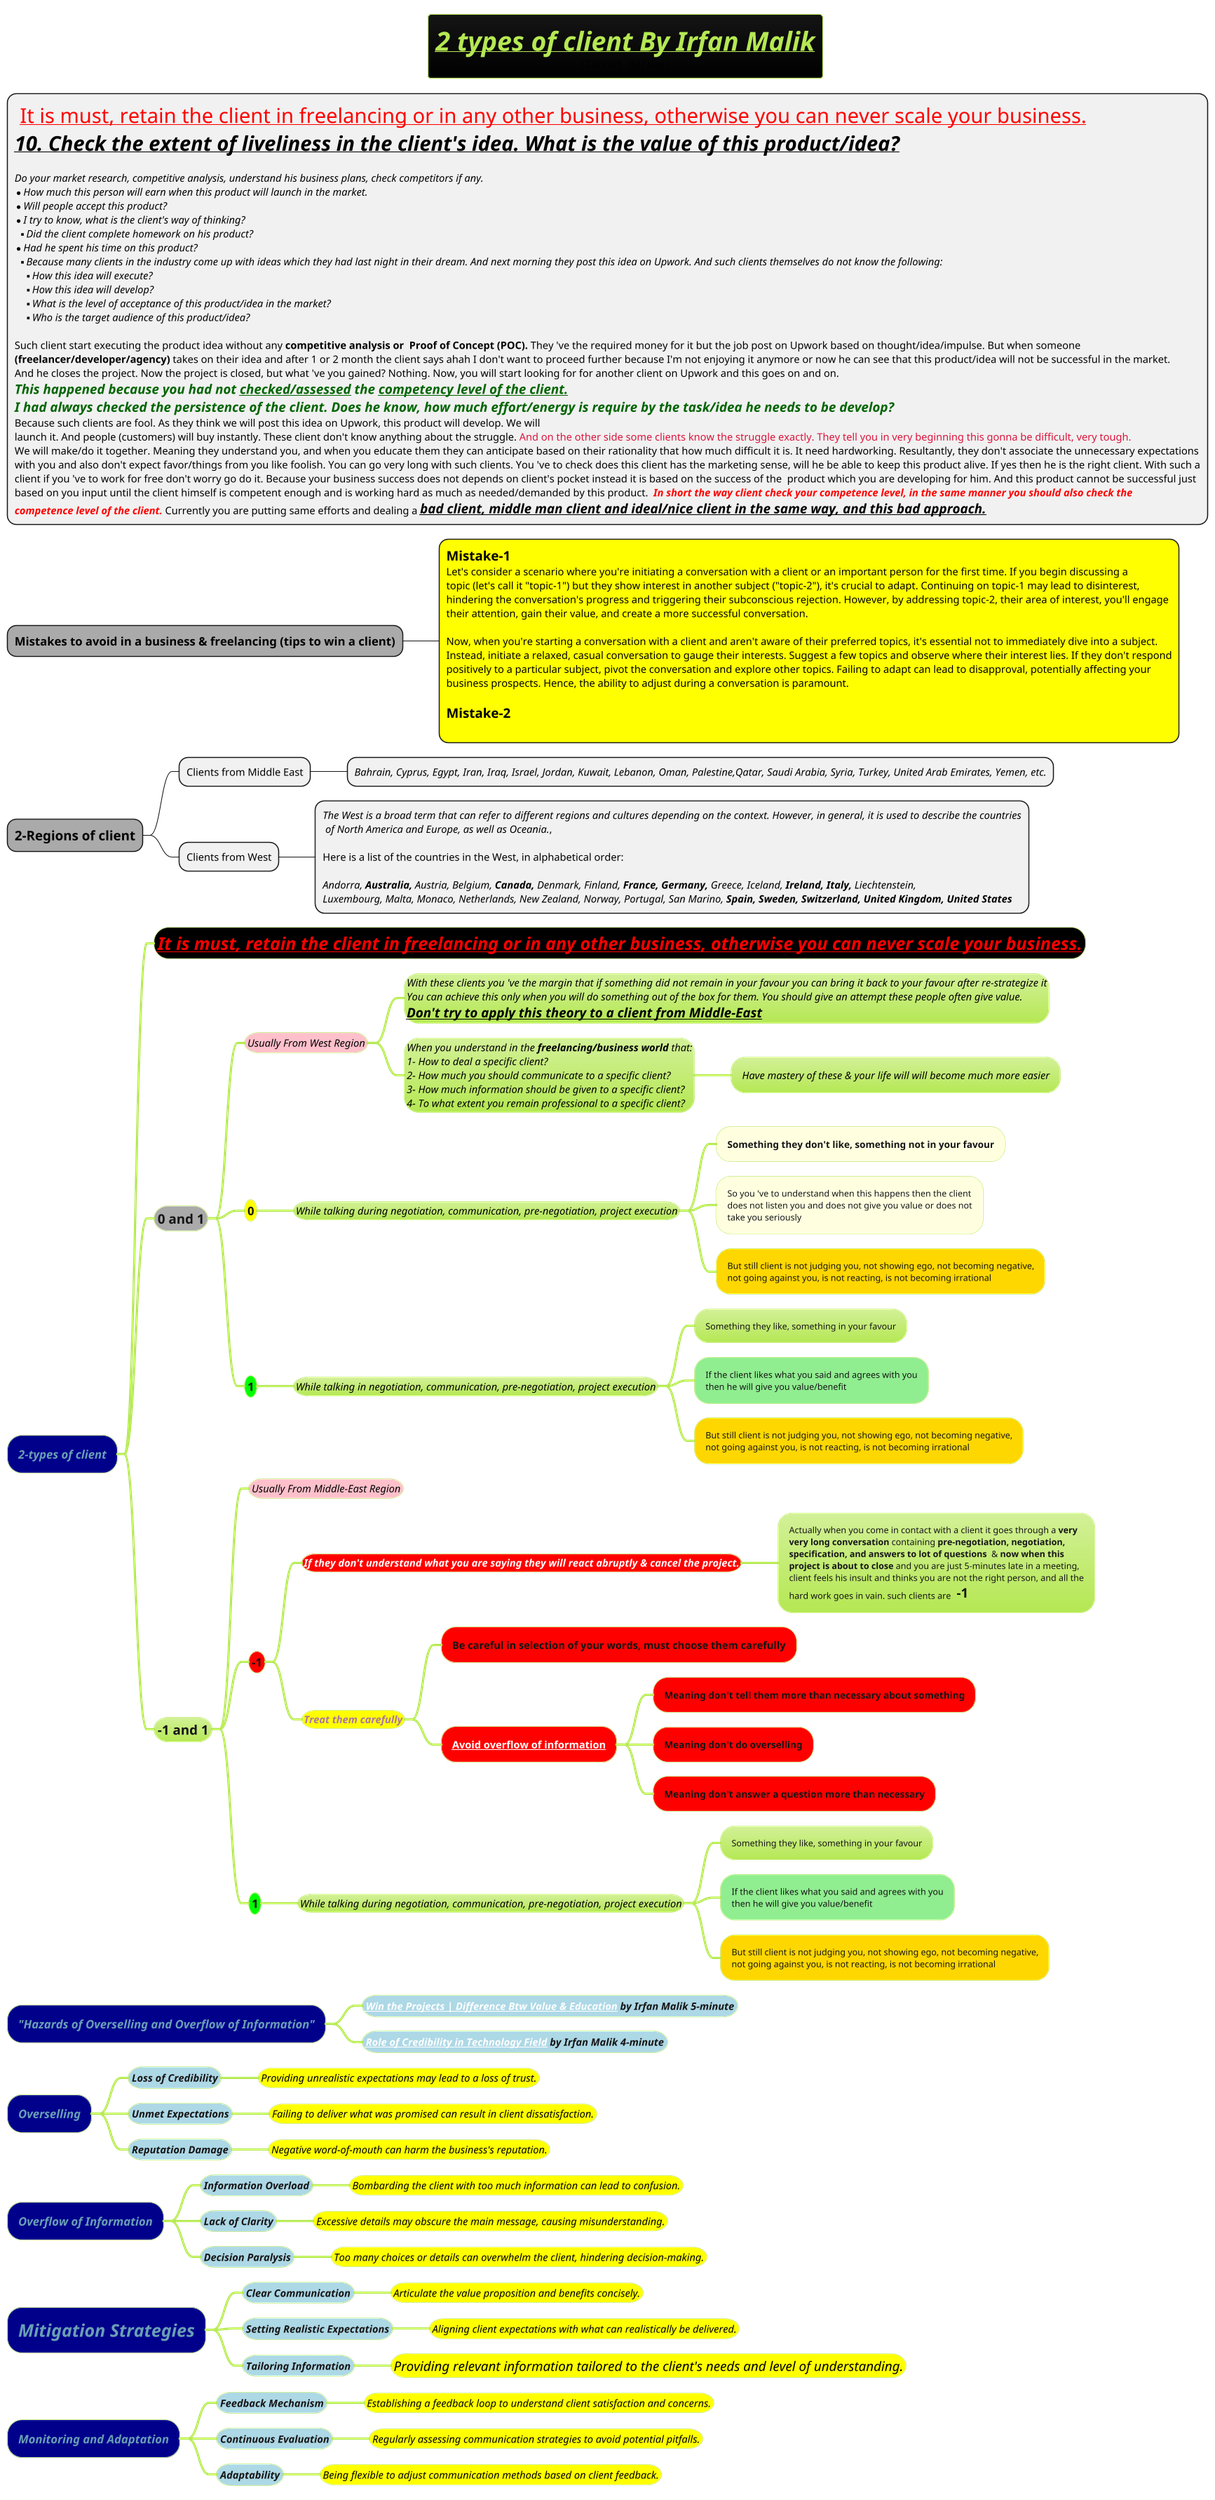 @startmindmap
title =<b><u><i>2 types of client By Irfan Malik\n<img:images/img.png>

*:<size:28> <color #red><u>It is must, retain the client in freelancing or in any other business, otherwise you can never scale your business.
<size:28><i><u><b>10. Check the extent of liveliness in the client's idea. What is the value of this product/idea?

<i><size:14>Do your market research, competitive analysis, understand his business plans, check competitors if any.
*<i><size:14>How much this person will earn when this product will launch in the market.
*<i><size:14>Will people accept this product?
*<i><size:14>I try to know, what is the client's way of thinking?
**<i><size:14>Did the client complete homework on his product?
*<i><size:14>Had he spent his time on this product?
**<i><size:14>Because many clients in the industry come up with ideas which they had last night in their dream. And next morning they post this idea on Upwork. And such clients themselves do not know the following:
***<i><size:14>How this idea will execute?
***<i><size:14>How this idea will develop?
***<i><size:14>What is the level of acceptance of this product/idea in the market?
***<i><size:14>Who is the target audience of this product/idea?

Such client start executing the product idea without any **competitive analysis or  Proof of Concept (POC). **They 've the required money for it but the job post on Upwork based on thought/idea/impulse. But when someone
<b>(freelancer/developer/agency) </b>takes on their idea and after 1 or 2 month the client says ahah I don't want to proceed further because I'm not enjoying it anymore or now he can see that this product/idea will not be successful in the market.
And he closes the project. Now the project is closed, but what 've you gained? Nothing. Now, you will start looking for for another client on Upwork and this goes on and on.
<color #darkgreen><b><i><size:18>This happened because you had not __checked/assessed__ the __competency level of the client.__</color>
<color #darkgreen><b><i><size:18>I had always checked the persistence of the client. Does he know, how much effort/energy is require by the task/idea he needs to be develop?
Because such clients are fool. As they think we will post this idea on Upwork, this product will develop. We will
launch it. And people (customers) will buy instantly. These client don't know anything about the struggle. <color #crimson>And on the other side some clients know the struggle exactly. They tell you in very beginning this gonna be difficult, very tough.
We will make/do it together. Meaning they understand you, and when you educate them they can anticipate based on their rationality that how much difficult it is. It need hardworking. Resultantly, they don't associate the unnecessary expectations
with you and also don't expect favor/things from you like foolish. You can go very long with such clients. You 've to check does this client has the marketing sense, will he be able to keep this product alive. If yes then he is the right client. With such a
client if you 've to work for free don't worry go do it. Because your business success does not depends on client's pocket instead it is based on the success of the  product which you are developing for him. And this product cannot be successful just
based on you input until the client himself is competent enough and is working hard as much as needed/demanded by this product. <color #red><b><i> In short the way client check your competence level, in the same manner you should also check the
<color #red><b><i>competence level of the client.</color> Currently you are putting same efforts and dealing a <size:18><b><i><u>bad client, middle man client and ideal/nice client in the same way, and this bad approach.;

*[#a] ==Mistakes to avoid in a business & freelancing (tips to win a client)
**[#yellow]:=Mistake-1
Let's consider a scenario where you're initiating a conversation with a client or an important person for the first time. If you begin discussing a
topic (let's call it "topic-1") but they show interest in another subject ("topic-2"), it's crucial to adapt. Continuing on topic-1 may lead to disinterest,
hindering the conversation's progress and triggering their subconscious rejection. However, by addressing topic-2, their area of interest, you'll engage
their attention, gain their value, and create a more successful conversation.

Now, when you're starting a conversation with a client and aren't aware of their preferred topics, it's essential not to immediately dive into a subject.
Instead, initiate a relaxed, casual conversation to gauge their interests. Suggest a few topics and observe where their interest lies. If they don't respond
positively to a particular subject, pivot the conversation and explore other topics. Failing to adapt can lead to disapproval, potentially affecting your
business prospects. Hence, the ability to adjust during a conversation is paramount.

= Mistake-2
;

*[#a] =2-Regions of client
** Clients from Middle East
*** <i>Bahrain, Cyprus, Egypt, Iran, Iraq, Israel, Jordan, Kuwait, Lebanon, Oman, Palestine,Qatar, Saudi Arabia, Syria, Turkey, United Arab Emirates, Yemen, etc.
** Clients from West
***:<i>The West is a broad term that can refer to different regions and cultures depending on the context. However, in general, it is used to describe the countries
 //of North America and Europe, as well as Oceania.//,

Here is a list of the countries in the West, in alphabetical order:

//Andorra, **Australia, **Austria, Belgium, **Canada,** Denmark, Finland, **France, Germany,** Greece, Iceland, **Ireland, Italy,** Liechtenstein, //
//Luxembourg, Malta, Monaco, Netherlands, New Zealand, Norway, Portugal, San Marino, **Spain, Sweden, Switzerland, United Kingdom, United States**//;

!theme hacker

*[#darkblue] <i>2-types of client
**[#black] <i><size:24><color #red><u>It is must, retain the client in freelancing or in any other business, otherwise you can never scale your business.
**[#a] =0 and 1
***[#pink] <i><size:14><color #black>Usually From West Region
****:<i><size:14><color #black>With these clients you 've the margin that if something did not remain in your favour you can bring it back to your favour after re-strategize it
<i><size:14><color #black>You can achieve this only when you will do something out of the box for them. You should give an attempt these people often give value.
<i><size:18><color #black><b><u>Don't try to apply this theory to a client from Middle-East;
****:<i><size:14><color #black>When you understand in the **freelancing/business world** that:
<i><size:14><color #black>1- How to deal a specific client?
<i><size:14><color #black>2- How much you should communicate to a specific client?
<i><size:14><color #black>3- How much information should be given to a specific client?
<i><size:14><color #black>4- To what extent you remain professional to a specific client?;
***** <i><size:14><color #black>Have mastery of these & your life will will become much more easier
***[#yellow] =0
**** <i><size:14><color #black>While talking during negotiation, communication, pre-negotiation, project execution
*****[#lightyellow] ===Something they don't like, something not in your favour
*****[#lightyellow] So you 've to understand when this happens then the client\ndoes not listen you and does not give you value or does not\ntake you seriously
*****[#gold] But still client is not judging you, not showing ego, not becoming negative,\nnot going against you, is not reacting, is not becoming irrational
***[#lime] =1
**** <i><size:14><color #black>While talking in negotiation, communication, pre-negotiation, project execution
***** Something they like, something in your favour
*****[#lightgreen] If the client likes what you said and agrees with you\nthen he will give you value/benefit
*****[#gold] But still client is not judging you, not showing ego, not becoming negative,\nnot going against you, is not reacting, is not becoming irrational

** =-1 and 1
***[#pink] <i><size:14><color #black>Usually From Middle-East Region
***[#red] =-1
****[#red] <i><size:14><color #white>**If they don't understand what you are saying they will react abruptly & cancel the project.**
*****:Actually when you come in contact with a client it goes through a **very**
**very long conversation** containing **pre-negotiation, negotiation, **
**specification, and answers to lot of questions**  & **now when this**
**project is about to close** and you are just 5-minutes late in a meeting,
client feels his insult and thinks you are not the right person, and all the
hard work goes in vain. such clients are <size:18> **-1**;
****[#yellow] <i><size:14>**Treat them carefully**
*****[#red] ==Be careful in selection of your words, must choose them carefully
*****[#red] ==[[https://www.youtube.com/watch?v=dp8sGHzccKQ&ab_channel=IrfanMalik Avoid overflow of information]]
******[#red] ===Meaning don't tell them more than necessary about something
******[#red] ===Meaning don't do overselling
******[#red] ===Meaning don't answer a question more than necessary
***[#lime] =1
**** <i><size:14><color #black>While talking during negotiation, communication, pre-negotiation, project execution
***** Something they like, something in your favour
*****[#lightgreen] If the client likes what you said and agrees with you\nthen he will give you value/benefit
*****[#gold] But still client is not judging you, not showing ego, not becoming negative,\nnot going against you, is not reacting, is not becoming irrational

*[#darkblue] <i>"Hazards of Overselling and Overflow of Information"
**[#lightblue] <i>[[https://www.youtube.com/watch?v=dp8sGHzccKQ&ab_channel=IrfanMalik Win the Projects | Difference Btw Value & Education]] by Irfan Malik 5-minute
**[#lightblue] <i>[[https://www.youtube.com/watch?v=JtWXPC218eg&ab_channel=IrfanMalik Role of Credibility in Technology Field]] by Irfan Malik 4-minute


*[#darkblue] <i>Overselling
**[#lightblue] <i>Loss of Credibility
***[#yellow] <i><color #black><size:14>Providing unrealistic expectations may lead to a loss of trust.
**[#lightblue] <i>Unmet Expectations
***[#yellow] <i><color #black><size:14>Failing to deliver what was promised can result in client dissatisfaction.
**[#lightblue] <i>Reputation Damage
***[#yellow] <i><color #black><size:14>Negative word-of-mouth can harm the business's reputation.

*[#darkblue] <i>Overflow of Information
**[#lightblue] <i>Information Overload
***[#yellow] <i><color #black><size:14>Bombarding the client with too much information can lead to confusion.
**[#lightblue] <i>Lack of Clarity
***[#yellow] <i><color #black><size:14>Excessive details may obscure the main message, causing misunderstanding.
**[#lightblue] <i>Decision Paralysis
***[#yellow] <i><color #black><size:14>Too many choices or details can overwhelm the client, hindering decision-making.

*[#darkblue] =<i>Mitigation Strategies
**[#lightblue] <i>Clear Communication
***[#yellow] <i><color #black><size:14>Articulate the value proposition and benefits concisely.
**[#lightblue] <i>Setting Realistic Expectations
***[#yellow] <i><color #black><size:14>Aligning client expectations with what can realistically be delivered.
**[#lightblue] <i>Tailoring Information
***[#yellow] <i><color #black><size:18>Providing relevant information tailored to the client's needs and level of understanding.

*[#darkblue] <i>Monitoring and Adaptation
**[#lightblue] <i>Feedback Mechanism
***[#yellow] <i><color #black><size:14>Establishing a feedback loop to understand client satisfaction and concerns.
**[#lightblue] <i>Continuous Evaluation
***[#yellow] <i><color #black><size:14>Regularly assessing communication strategies to avoid potential pitfalls.
**[#lightblue] <i>Adaptability
***[#yellow] <i><color #black><size:14>Being flexible to adjust communication methods based on client feedback.

@endmindmap
